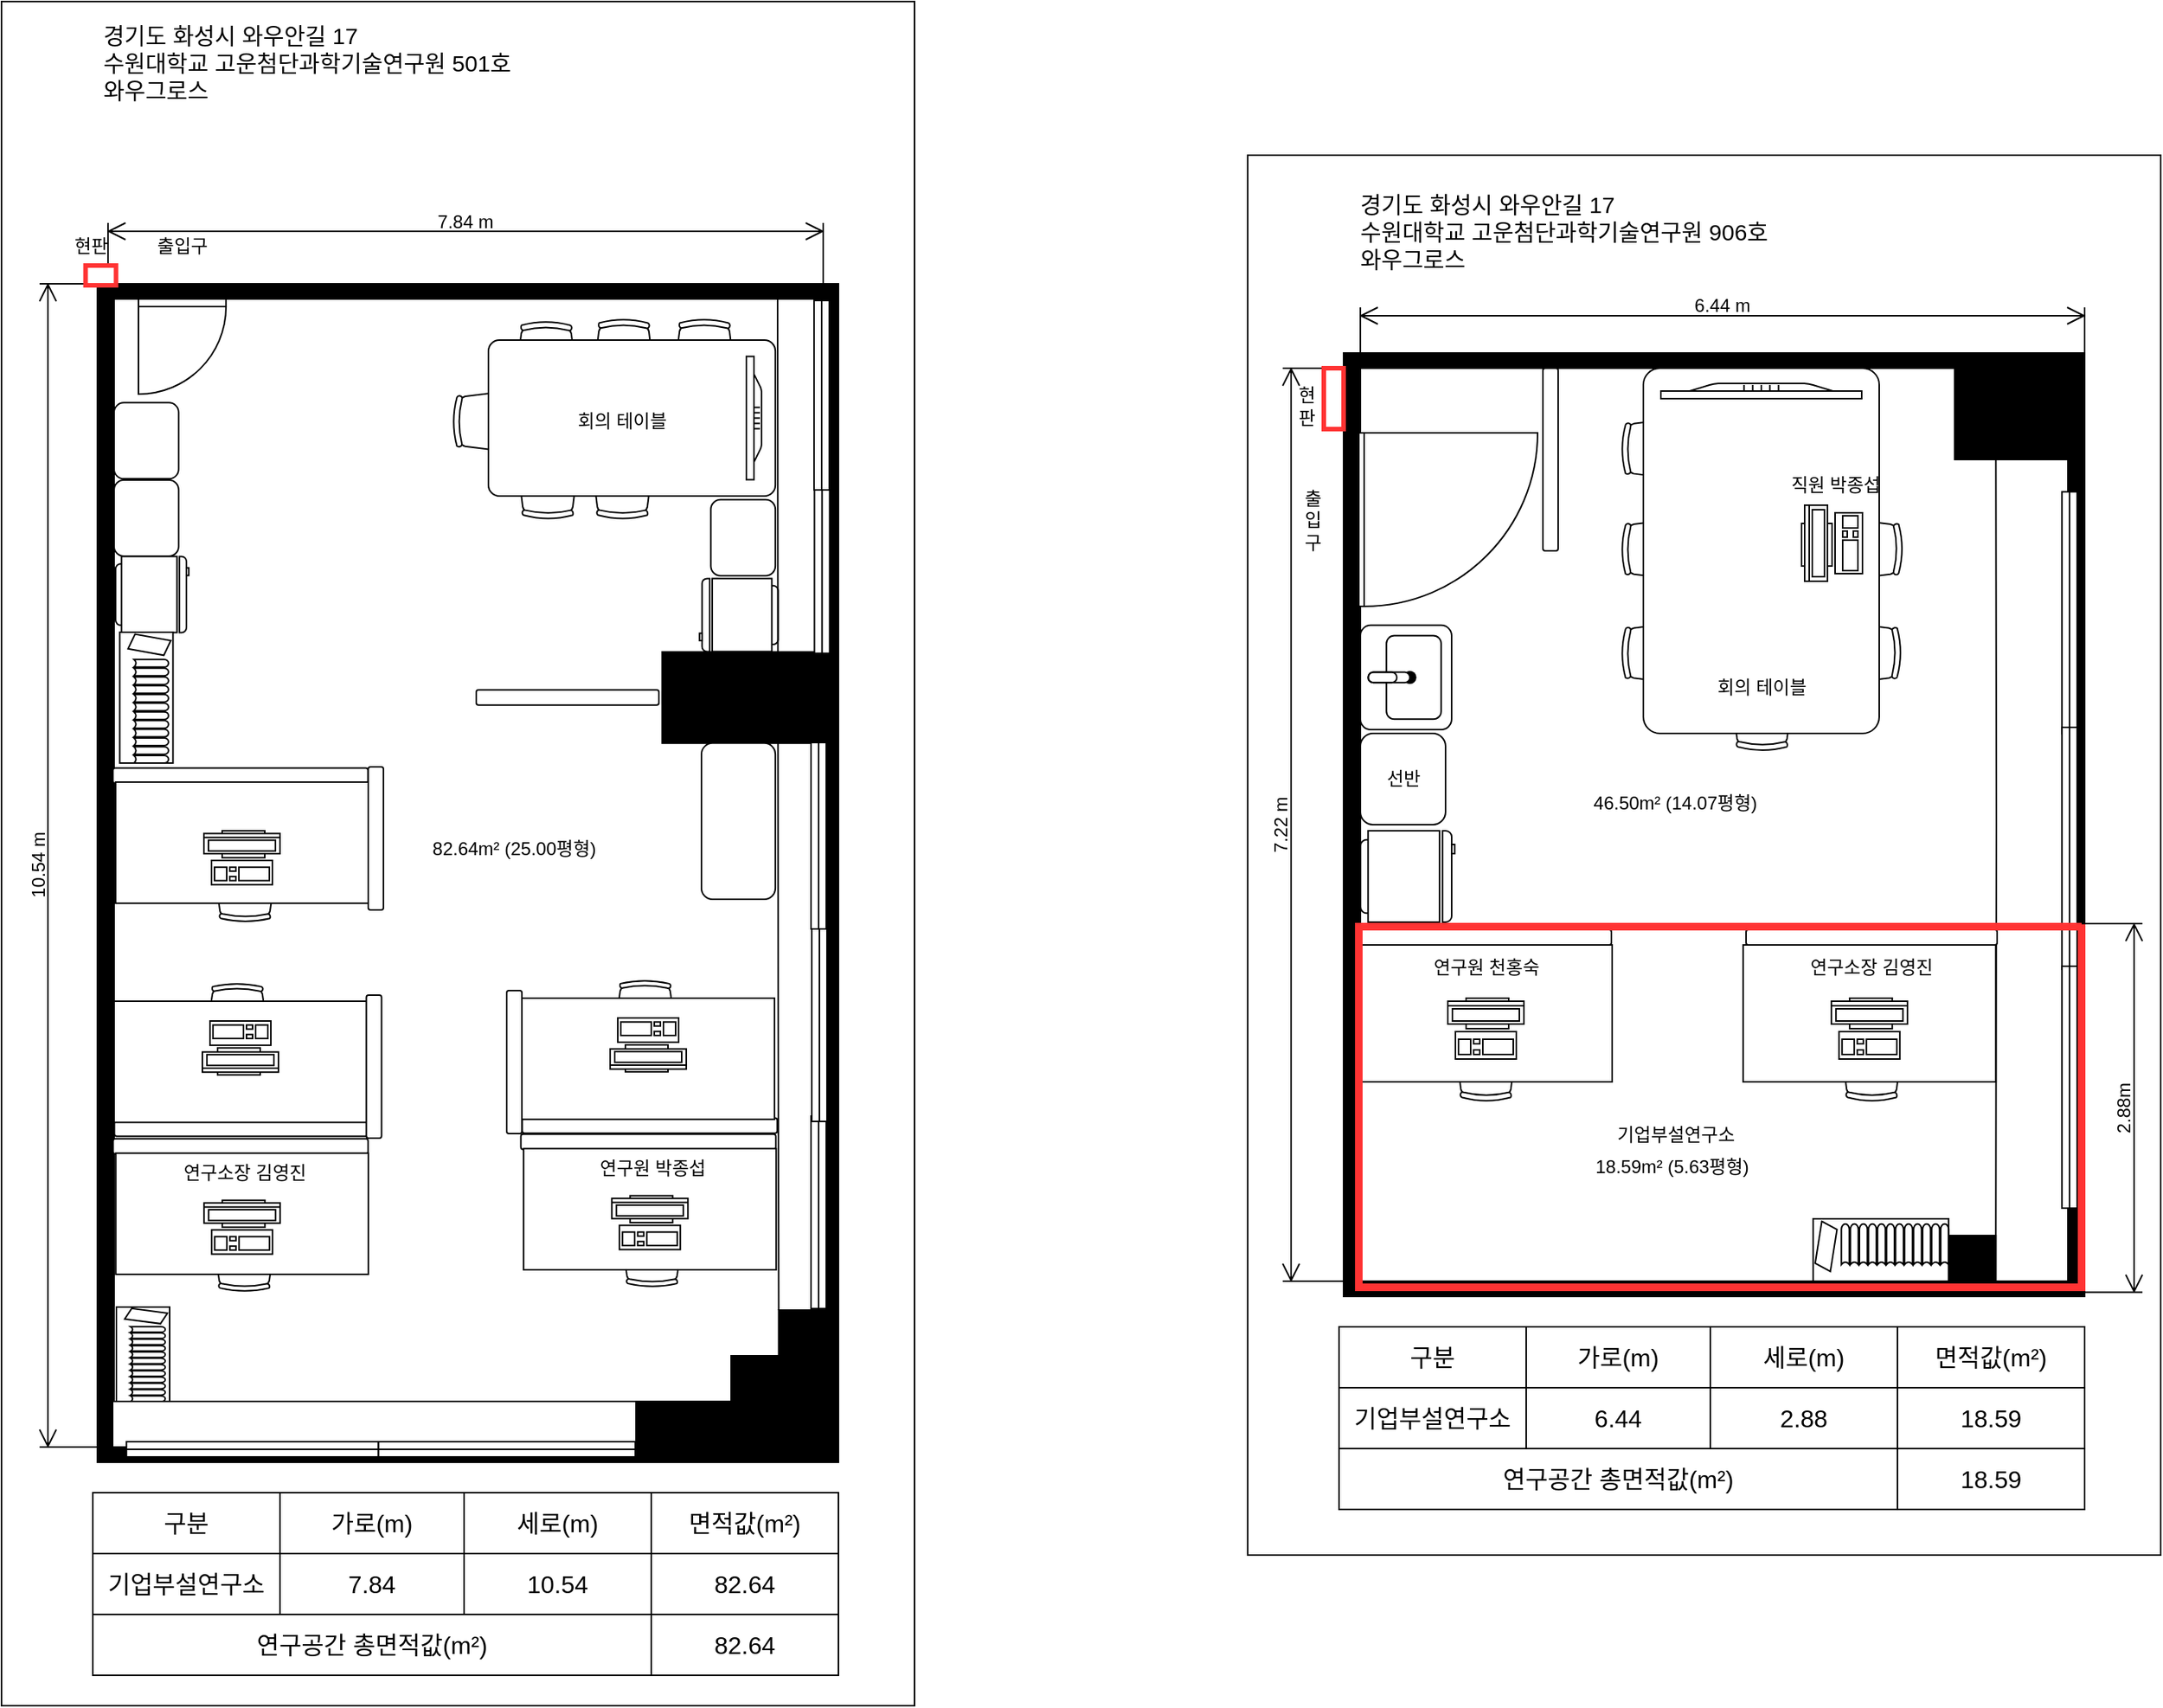 <mxfile version="27.0.6">
  <diagram name="페이지-1" id="4BUIDIx8d9sEfzmnJ7_j">
    <mxGraphModel dx="3756" dy="2005" grid="1" gridSize="10" guides="1" tooltips="1" connect="1" arrows="1" fold="1" page="1" pageScale="1" pageWidth="827" pageHeight="1169" math="0" shadow="0">
      <root>
        <mxCell id="0" />
        <mxCell id="1" parent="0" />
        <mxCell id="GokVtEVXc2Kow6-o6ZsD-1" value="" style="rounded=0;whiteSpace=wrap;html=1;" parent="1" vertex="1">
          <mxGeometry x="112" y="24" width="600" height="1120" as="geometry" />
        </mxCell>
        <mxCell id="GokVtEVXc2Kow6-o6ZsD-2" value="" style="rounded=0;whiteSpace=wrap;html=1;imageWidth=24;imageHeight=465;" parent="1" vertex="1">
          <mxGeometry x="186" y="219.5" width="465" height="724.5" as="geometry" />
        </mxCell>
        <mxCell id="GokVtEVXc2Kow6-o6ZsD-3" value="" style="rounded=0;whiteSpace=wrap;html=1;labelBackgroundColor=#000000;fillColor=#000000;" parent="1" vertex="1">
          <mxGeometry x="546.17" y="451.43" width="105.83" height="60" as="geometry" />
        </mxCell>
        <mxCell id="GokVtEVXc2Kow6-o6ZsD-4" value="" style="rounded=0;whiteSpace=wrap;html=1;labelBackgroundColor=#000000;fillColor=#000000;" parent="1" vertex="1">
          <mxGeometry x="621" y="944" width="31" height="30" as="geometry" />
        </mxCell>
        <mxCell id="GokVtEVXc2Kow6-o6ZsD-5" value="" style="endArrow=none;html=1;rounded=0;entryX=0.918;entryY=0.006;entryDx=0;entryDy=0;exitX=0;exitY=0;exitDx=0;exitDy=0;entryPerimeter=0;" parent="1" source="GokVtEVXc2Kow6-o6ZsD-79" target="GokVtEVXc2Kow6-o6ZsD-11" edge="1">
          <mxGeometry width="50" height="50" relative="1" as="geometry">
            <mxPoint x="622" y="972.21" as="sourcePoint" />
            <mxPoint x="622" y="372.21" as="targetPoint" />
            <Array as="points">
              <mxPoint x="622.4" y="672.21" />
            </Array>
          </mxGeometry>
        </mxCell>
        <mxCell id="GokVtEVXc2Kow6-o6ZsD-6" value="" style="rounded=1;whiteSpace=wrap;html=1;" parent="1" vertex="1">
          <mxGeometry x="578.17" y="351.35" width="42.4" height="50" as="geometry" />
        </mxCell>
        <mxCell id="GokVtEVXc2Kow6-o6ZsD-7" value="" style="rounded=1;whiteSpace=wrap;html=1;rotation=90;" parent="1" vertex="1">
          <mxGeometry x="479" y="421.43" width="10" height="120" as="geometry" />
        </mxCell>
        <mxCell id="GokVtEVXc2Kow6-o6ZsD-8" value="&lt;div style=&quot;text-align: center;&quot;&gt;&lt;span style=&quot;background-color: transparent; color: light-dark(rgb(0, 0, 0), rgb(255, 255, 255)); text-align: start;&quot;&gt;&lt;font style=&quot;color: rgb(0, 0, 0);&quot;&gt;82.64&lt;font face=&quot;Arial, sans-serif&quot;&gt;m²&lt;/font&gt;&lt;/font&gt;&lt;/span&gt;&lt;span style=&quot;background-color: transparent; color: light-dark(rgb(0, 0, 0), rgb(255, 255, 255));&quot;&gt;&amp;nbsp;(25.00평형)&lt;/span&gt;&lt;/div&gt;" style="text;html=1;align=center;verticalAlign=middle;whiteSpace=wrap;rounded=0;" parent="1" vertex="1">
          <mxGeometry x="389" y="563.86" width="120" height="35" as="geometry" />
        </mxCell>
        <mxCell id="GokVtEVXc2Kow6-o6ZsD-9" value="경기도 화성시 와우안길 17&lt;div&gt;수원대학교 고운첨단과학기술연구원 501&lt;span style=&quot;background-color: transparent; color: light-dark(rgb(0, 0, 0), rgb(255, 255, 255));&quot;&gt;호&lt;/span&gt;&lt;/div&gt;&lt;div&gt;와우그로스&lt;/div&gt;" style="text;html=1;align=left;verticalAlign=middle;whiteSpace=wrap;rounded=0;fontSize=15;" parent="1" vertex="1">
          <mxGeometry x="177" y="34" width="470" height="60" as="geometry" />
        </mxCell>
        <mxCell id="GokVtEVXc2Kow6-o6ZsD-10" value="" style="verticalLabelPosition=bottom;html=1;verticalAlign=top;align=center;shape=mxgraph.floorplan.doorRight;aspect=fixed;rotation=0;flipH=1;" parent="1" vertex="1">
          <mxGeometry x="202" y="219.5" width="57.53" height="61.13" as="geometry" />
        </mxCell>
        <mxCell id="GokVtEVXc2Kow6-o6ZsD-11" value="" style="verticalLabelPosition=bottom;html=1;verticalAlign=top;align=center;shape=mxgraph.floorplan.room;fillColor=strokeColor;" parent="1" vertex="1">
          <mxGeometry x="175" y="209.5" width="487" height="774.5" as="geometry" />
        </mxCell>
        <mxCell id="GokVtEVXc2Kow6-o6ZsD-12" value="" style="verticalLabelPosition=bottom;html=1;verticalAlign=top;align=center;shape=mxgraph.floorplan.refrigerator;rotation=-90;" parent="1" vertex="1">
          <mxGeometry x="186" y="389.64" width="50" height="48.13" as="geometry" />
        </mxCell>
        <mxCell id="GokVtEVXc2Kow6-o6ZsD-13" value="10.54 m" style="shape=dimension;direction=south;whiteSpace=wrap;html=1;align=center;points=[];verticalAlign=top;labelBackgroundColor=none;horizontal=0;spacingTop=-15;" parent="1" vertex="1">
          <mxGeometry x="137" y="209.5" width="40" height="764.5" as="geometry" />
        </mxCell>
        <mxCell id="GokVtEVXc2Kow6-o6ZsD-14" value="7.84 m" style="shape=dimension;direction=west;whiteSpace=wrap;html=1;align=center;points=[];verticalAlign=top;spacingTop=-15;labelBackgroundColor=none;" parent="1" vertex="1">
          <mxGeometry x="182" y="169.5" width="470" height="40" as="geometry" />
        </mxCell>
        <mxCell id="GokVtEVXc2Kow6-o6ZsD-15" value="" style="verticalLabelPosition=bottom;html=1;verticalAlign=top;align=center;shape=mxgraph.floorplan.window;rotation=-180;" parent="1" vertex="1">
          <mxGeometry x="194.11" y="963" width="165.63" height="25" as="geometry" />
        </mxCell>
        <mxCell id="GokVtEVXc2Kow6-o6ZsD-16" value="" style="rounded=0;whiteSpace=wrap;html=1;strokeColor=#FF3333;strokeWidth=3;rotation=90;" parent="1" vertex="1">
          <mxGeometry x="170.75" y="194" width="13" height="20" as="geometry" />
        </mxCell>
        <mxCell id="GokVtEVXc2Kow6-o6ZsD-17" value="현&lt;span style=&quot;background-color: transparent; color: light-dark(rgb(0, 0, 0), rgb(255, 255, 255));&quot;&gt;판&lt;/span&gt;" style="text;html=1;align=center;verticalAlign=middle;whiteSpace=wrap;rounded=0;" parent="1" vertex="1">
          <mxGeometry x="148.5" y="169.5" width="43.5" height="30" as="geometry" />
        </mxCell>
        <mxCell id="GokVtEVXc2Kow6-o6ZsD-18" value="출&lt;span style=&quot;background-color: transparent; color: light-dark(rgb(0, 0, 0), rgb(255, 255, 255));&quot;&gt;입&lt;/span&gt;&lt;span style=&quot;background-color: transparent; color: light-dark(rgb(0, 0, 0), rgb(255, 255, 255));&quot;&gt;구&lt;/span&gt;" style="text;html=1;align=center;verticalAlign=middle;whiteSpace=wrap;rounded=0;" parent="1" vertex="1">
          <mxGeometry x="205.76" y="169.5" width="50" height="30" as="geometry" />
        </mxCell>
        <mxCell id="GokVtEVXc2Kow6-o6ZsD-19" value="" style="shape=table;startSize=0;container=1;collapsible=0;childLayout=tableLayout;fontSize=16;" parent="1" vertex="1">
          <mxGeometry x="172" y="1004" width="490" height="120" as="geometry" />
        </mxCell>
        <mxCell id="GokVtEVXc2Kow6-o6ZsD-20" value="" style="shape=tableRow;horizontal=0;startSize=0;swimlaneHead=0;swimlaneBody=0;strokeColor=inherit;top=0;left=0;bottom=0;right=0;collapsible=0;dropTarget=0;fillColor=none;points=[[0,0.5],[1,0.5]];portConstraint=eastwest;fontSize=16;" parent="GokVtEVXc2Kow6-o6ZsD-19" vertex="1">
          <mxGeometry width="490" height="40" as="geometry" />
        </mxCell>
        <mxCell id="GokVtEVXc2Kow6-o6ZsD-21" value="구분" style="shape=partialRectangle;html=1;whiteSpace=wrap;connectable=0;strokeColor=inherit;overflow=hidden;fillColor=none;top=0;left=0;bottom=0;right=0;pointerEvents=1;fontSize=16;" parent="GokVtEVXc2Kow6-o6ZsD-20" vertex="1">
          <mxGeometry width="123" height="40" as="geometry">
            <mxRectangle width="123" height="40" as="alternateBounds" />
          </mxGeometry>
        </mxCell>
        <mxCell id="GokVtEVXc2Kow6-o6ZsD-22" value="가로(m)" style="shape=partialRectangle;html=1;whiteSpace=wrap;connectable=0;strokeColor=inherit;overflow=hidden;fillColor=none;top=0;left=0;bottom=0;right=0;pointerEvents=1;fontSize=16;" parent="GokVtEVXc2Kow6-o6ZsD-20" vertex="1">
          <mxGeometry x="123" width="121" height="40" as="geometry">
            <mxRectangle width="121" height="40" as="alternateBounds" />
          </mxGeometry>
        </mxCell>
        <mxCell id="GokVtEVXc2Kow6-o6ZsD-23" value="세로(m)" style="shape=partialRectangle;html=1;whiteSpace=wrap;connectable=0;strokeColor=inherit;overflow=hidden;fillColor=none;top=0;left=0;bottom=0;right=0;pointerEvents=1;fontSize=16;" parent="GokVtEVXc2Kow6-o6ZsD-20" vertex="1">
          <mxGeometry x="244" width="123" height="40" as="geometry">
            <mxRectangle width="123" height="40" as="alternateBounds" />
          </mxGeometry>
        </mxCell>
        <mxCell id="GokVtEVXc2Kow6-o6ZsD-24" value="면적값(&lt;span style=&quot;font-family: Arial, sans-serif; text-align: start;&quot;&gt;m²)&lt;/span&gt;" style="shape=partialRectangle;html=1;whiteSpace=wrap;connectable=0;strokeColor=inherit;overflow=hidden;fillColor=none;top=0;left=0;bottom=0;right=0;pointerEvents=1;fontSize=16;" parent="GokVtEVXc2Kow6-o6ZsD-20" vertex="1">
          <mxGeometry x="367" width="123" height="40" as="geometry">
            <mxRectangle width="123" height="40" as="alternateBounds" />
          </mxGeometry>
        </mxCell>
        <mxCell id="GokVtEVXc2Kow6-o6ZsD-25" value="" style="shape=tableRow;horizontal=0;startSize=0;swimlaneHead=0;swimlaneBody=0;strokeColor=inherit;top=0;left=0;bottom=0;right=0;collapsible=0;dropTarget=0;fillColor=none;points=[[0,0.5],[1,0.5]];portConstraint=eastwest;fontSize=16;" parent="GokVtEVXc2Kow6-o6ZsD-19" vertex="1">
          <mxGeometry y="40" width="490" height="40" as="geometry" />
        </mxCell>
        <mxCell id="GokVtEVXc2Kow6-o6ZsD-26" value="기업부설연구소" style="shape=partialRectangle;html=1;whiteSpace=wrap;connectable=0;strokeColor=inherit;overflow=hidden;fillColor=none;top=0;left=0;bottom=0;right=0;pointerEvents=1;fontSize=16;" parent="GokVtEVXc2Kow6-o6ZsD-25" vertex="1">
          <mxGeometry width="123" height="40" as="geometry">
            <mxRectangle width="123" height="40" as="alternateBounds" />
          </mxGeometry>
        </mxCell>
        <mxCell id="GokVtEVXc2Kow6-o6ZsD-27" value="7.84" style="shape=partialRectangle;html=1;whiteSpace=wrap;connectable=0;strokeColor=inherit;overflow=hidden;fillColor=none;top=0;left=0;bottom=0;right=0;pointerEvents=1;fontSize=16;" parent="GokVtEVXc2Kow6-o6ZsD-25" vertex="1">
          <mxGeometry x="123" width="121" height="40" as="geometry">
            <mxRectangle width="121" height="40" as="alternateBounds" />
          </mxGeometry>
        </mxCell>
        <mxCell id="GokVtEVXc2Kow6-o6ZsD-28" value="10.54" style="shape=partialRectangle;html=1;whiteSpace=wrap;connectable=0;strokeColor=inherit;overflow=hidden;fillColor=none;top=0;left=0;bottom=0;right=0;pointerEvents=1;fontSize=16;" parent="GokVtEVXc2Kow6-o6ZsD-25" vertex="1">
          <mxGeometry x="244" width="123" height="40" as="geometry">
            <mxRectangle width="123" height="40" as="alternateBounds" />
          </mxGeometry>
        </mxCell>
        <mxCell id="GokVtEVXc2Kow6-o6ZsD-29" value="82.64" style="shape=partialRectangle;html=1;whiteSpace=wrap;connectable=0;strokeColor=inherit;overflow=hidden;fillColor=none;top=0;left=0;bottom=0;right=0;pointerEvents=1;fontSize=16;" parent="GokVtEVXc2Kow6-o6ZsD-25" vertex="1">
          <mxGeometry x="367" width="123" height="40" as="geometry">
            <mxRectangle width="123" height="40" as="alternateBounds" />
          </mxGeometry>
        </mxCell>
        <mxCell id="GokVtEVXc2Kow6-o6ZsD-30" value="" style="shape=tableRow;horizontal=0;startSize=0;swimlaneHead=0;swimlaneBody=0;strokeColor=inherit;top=0;left=0;bottom=0;right=0;collapsible=0;dropTarget=0;fillColor=none;points=[[0,0.5],[1,0.5]];portConstraint=eastwest;fontSize=16;" parent="GokVtEVXc2Kow6-o6ZsD-19" vertex="1">
          <mxGeometry y="80" width="490" height="40" as="geometry" />
        </mxCell>
        <mxCell id="GokVtEVXc2Kow6-o6ZsD-31" value="&lt;font&gt;연구공간 총면적값(&lt;span style=&quot;font-family: Arial, sans-serif; text-align: start;&quot;&gt;m²)&lt;/span&gt;&lt;/font&gt;" style="shape=partialRectangle;html=1;whiteSpace=wrap;connectable=0;strokeColor=inherit;overflow=hidden;fillColor=none;top=0;left=0;bottom=0;right=0;pointerEvents=1;fontSize=16;rowspan=1;colspan=3;" parent="GokVtEVXc2Kow6-o6ZsD-30" vertex="1">
          <mxGeometry width="367" height="40" as="geometry">
            <mxRectangle width="123" height="40" as="alternateBounds" />
          </mxGeometry>
        </mxCell>
        <mxCell id="GokVtEVXc2Kow6-o6ZsD-32" value="" style="shape=partialRectangle;html=1;whiteSpace=wrap;connectable=0;strokeColor=inherit;overflow=hidden;fillColor=none;top=0;left=0;bottom=0;right=0;pointerEvents=1;fontSize=16;" parent="GokVtEVXc2Kow6-o6ZsD-30" vertex="1" visible="0">
          <mxGeometry x="123" width="121" height="40" as="geometry">
            <mxRectangle width="121" height="40" as="alternateBounds" />
          </mxGeometry>
        </mxCell>
        <mxCell id="GokVtEVXc2Kow6-o6ZsD-33" value="" style="shape=partialRectangle;html=1;whiteSpace=wrap;connectable=0;strokeColor=inherit;overflow=hidden;fillColor=none;top=0;left=0;bottom=0;right=0;pointerEvents=1;fontSize=16;" parent="GokVtEVXc2Kow6-o6ZsD-30" vertex="1" visible="0">
          <mxGeometry x="244" width="123" height="40" as="geometry">
            <mxRectangle width="123" height="40" as="alternateBounds" />
          </mxGeometry>
        </mxCell>
        <mxCell id="GokVtEVXc2Kow6-o6ZsD-34" value="82.64" style="shape=partialRectangle;html=1;whiteSpace=wrap;connectable=0;strokeColor=inherit;overflow=hidden;fillColor=none;top=0;left=0;bottom=0;right=0;pointerEvents=1;fontSize=16;" parent="GokVtEVXc2Kow6-o6ZsD-30" vertex="1">
          <mxGeometry x="367" width="123" height="40" as="geometry">
            <mxRectangle width="123" height="40" as="alternateBounds" />
          </mxGeometry>
        </mxCell>
        <mxCell id="GokVtEVXc2Kow6-o6ZsD-35" value="" style="group" parent="1" vertex="1" connectable="0">
          <mxGeometry x="187.01" y="772" width="167.75" height="100" as="geometry" />
        </mxCell>
        <mxCell id="GokVtEVXc2Kow6-o6ZsD-36" value="" style="rounded=1;whiteSpace=wrap;html=1;rotation=90;" parent="GokVtEVXc2Kow6-o6ZsD-35" vertex="1">
          <mxGeometry x="77.09" y="-79.37" width="10" height="167.58" as="geometry" />
        </mxCell>
        <mxCell id="GokVtEVXc2Kow6-o6ZsD-37" value="" style="verticalLabelPosition=bottom;html=1;verticalAlign=top;align=center;shape=mxgraph.floorplan.office_chair;shadow=0;rotation=-180;" parent="GokVtEVXc2Kow6-o6ZsD-35" vertex="1">
          <mxGeometry x="64.505" y="61.945" width="40" height="38.055" as="geometry" />
        </mxCell>
        <mxCell id="GokVtEVXc2Kow6-o6ZsD-38" value="" style="shape=rect;shadow=0;html=1;" parent="GokVtEVXc2Kow6-o6ZsD-35" vertex="1">
          <mxGeometry x="0.105" y="8.846" width="166" height="79.65" as="geometry" />
        </mxCell>
        <mxCell id="GokVtEVXc2Kow6-o6ZsD-39" value="" style="verticalLabelPosition=bottom;html=1;verticalAlign=top;align=center;shape=mxgraph.floorplan.workstation;shadow=0;flipV=1;rotation=-180;" parent="GokVtEVXc2Kow6-o6ZsD-35" vertex="1">
          <mxGeometry x="58.105" y="39.82" width="50" height="35.4" as="geometry" />
        </mxCell>
        <mxCell id="GokVtEVXc2Kow6-o6ZsD-40" value="연구소장 김영진" style="text;html=1;align=center;verticalAlign=middle;whiteSpace=wrap;rounded=0;" parent="GokVtEVXc2Kow6-o6ZsD-35" vertex="1">
          <mxGeometry x="39.505" y="8.846" width="90" height="26.55" as="geometry" />
        </mxCell>
        <mxCell id="GokVtEVXc2Kow6-o6ZsD-41" value="" style="verticalLabelPosition=bottom;html=1;verticalAlign=top;align=center;shape=mxgraph.floorplan.office_chair;rotation=0;" parent="1" vertex="1">
          <mxGeometry x="554" y="232.5" width="40" height="43" as="geometry" />
        </mxCell>
        <mxCell id="GokVtEVXc2Kow6-o6ZsD-42" value="" style="verticalLabelPosition=bottom;html=1;verticalAlign=top;align=center;shape=mxgraph.floorplan.office_chair;rotation=0;" parent="1" vertex="1">
          <mxGeometry x="501" y="232.5" width="40" height="43" as="geometry" />
        </mxCell>
        <mxCell id="GokVtEVXc2Kow6-o6ZsD-43" value="" style="verticalLabelPosition=bottom;html=1;verticalAlign=top;align=center;shape=mxgraph.floorplan.office_chair;rotation=0;" parent="1" vertex="1">
          <mxGeometry x="450" y="234" width="40" height="43" as="geometry" />
        </mxCell>
        <mxCell id="GokVtEVXc2Kow6-o6ZsD-44" value="" style="verticalLabelPosition=bottom;html=1;verticalAlign=top;align=center;shape=mxgraph.floorplan.office_chair;rotation=-90;" parent="1" vertex="1">
          <mxGeometry x="410" y="278.43" width="40" height="43" as="geometry" />
        </mxCell>
        <mxCell id="GokVtEVXc2Kow6-o6ZsD-45" value="" style="verticalLabelPosition=bottom;html=1;verticalAlign=top;align=center;shape=mxgraph.floorplan.office_chair;rotation=-180;" parent="1" vertex="1">
          <mxGeometry x="451" y="321.43" width="40" height="43" as="geometry" />
        </mxCell>
        <mxCell id="GokVtEVXc2Kow6-o6ZsD-46" value="" style="verticalLabelPosition=bottom;html=1;verticalAlign=top;align=center;shape=mxgraph.floorplan.office_chair;rotation=-180;" parent="1" vertex="1">
          <mxGeometry x="500" y="321.43" width="40" height="43" as="geometry" />
        </mxCell>
        <mxCell id="GokVtEVXc2Kow6-o6ZsD-47" value="" style="rounded=1;whiteSpace=wrap;html=1;arcSize=7;direction=south;" parent="1" vertex="1">
          <mxGeometry x="432" y="246.5" width="188.57" height="102.5" as="geometry" />
        </mxCell>
        <mxCell id="GokVtEVXc2Kow6-o6ZsD-48" value="" style="verticalLabelPosition=bottom;html=1;verticalAlign=top;align=center;shape=mxgraph.floorplan.flat_tv;rotation=90;" parent="1" vertex="1">
          <mxGeometry x="566" y="292.75" width="81" height="10" as="geometry" />
        </mxCell>
        <mxCell id="GokVtEVXc2Kow6-o6ZsD-49" value="회의 테이블" style="text;html=1;align=center;verticalAlign=middle;whiteSpace=wrap;rounded=0;" parent="1" vertex="1">
          <mxGeometry x="480.02" y="285.68" width="79.97" height="28.5" as="geometry" />
        </mxCell>
        <mxCell id="GokVtEVXc2Kow6-o6ZsD-50" value="" style="verticalLabelPosition=bottom;html=1;verticalAlign=top;align=center;shape=mxgraph.floorplan.refrigerator;rotation=-90;flipH=1;flipV=1;" parent="1" vertex="1">
          <mxGeometry x="572.58" y="401.35" width="47.99" height="51.71" as="geometry" />
        </mxCell>
        <mxCell id="GokVtEVXc2Kow6-o6ZsD-51" value="" style="rounded=1;whiteSpace=wrap;html=1;" parent="1" vertex="1">
          <mxGeometry x="186.0" y="287.68" width="42.4" height="50" as="geometry" />
        </mxCell>
        <mxCell id="GokVtEVXc2Kow6-o6ZsD-52" value="" style="rounded=1;whiteSpace=wrap;html=1;" parent="1" vertex="1">
          <mxGeometry x="186.0" y="338.5" width="42.4" height="50" as="geometry" />
        </mxCell>
        <mxCell id="GokVtEVXc2Kow6-o6ZsD-53" value="" style="group" parent="1" vertex="1" connectable="0">
          <mxGeometry x="455" y="769" width="167.75" height="100" as="geometry" />
        </mxCell>
        <mxCell id="GokVtEVXc2Kow6-o6ZsD-54" value="" style="rounded=1;whiteSpace=wrap;html=1;rotation=90;" parent="GokVtEVXc2Kow6-o6ZsD-53" vertex="1">
          <mxGeometry x="77.09" y="-79.37" width="10" height="167.58" as="geometry" />
        </mxCell>
        <mxCell id="GokVtEVXc2Kow6-o6ZsD-55" value="" style="verticalLabelPosition=bottom;html=1;verticalAlign=top;align=center;shape=mxgraph.floorplan.office_chair;shadow=0;rotation=-180;" parent="GokVtEVXc2Kow6-o6ZsD-53" vertex="1">
          <mxGeometry x="64.505" y="61.945" width="40" height="38.055" as="geometry" />
        </mxCell>
        <mxCell id="GokVtEVXc2Kow6-o6ZsD-56" value="" style="shape=rect;shadow=0;html=1;" parent="GokVtEVXc2Kow6-o6ZsD-53" vertex="1">
          <mxGeometry x="0.105" y="8.846" width="166" height="79.65" as="geometry" />
        </mxCell>
        <mxCell id="GokVtEVXc2Kow6-o6ZsD-57" value="" style="verticalLabelPosition=bottom;html=1;verticalAlign=top;align=center;shape=mxgraph.floorplan.workstation;shadow=0;flipV=1;rotation=-180;" parent="GokVtEVXc2Kow6-o6ZsD-53" vertex="1">
          <mxGeometry x="58.105" y="39.82" width="50" height="35.4" as="geometry" />
        </mxCell>
        <mxCell id="GokVtEVXc2Kow6-o6ZsD-58" value="연구원 박종섭" style="text;html=1;align=center;verticalAlign=middle;whiteSpace=wrap;rounded=0;" parent="GokVtEVXc2Kow6-o6ZsD-53" vertex="1">
          <mxGeometry x="39.505" y="8.846" width="90" height="26.55" as="geometry" />
        </mxCell>
        <mxCell id="GokVtEVXc2Kow6-o6ZsD-59" value="" style="group;rotation=-180;" parent="1" vertex="1" connectable="0">
          <mxGeometry x="184" y="669" width="167.75" height="100" as="geometry" />
        </mxCell>
        <mxCell id="GokVtEVXc2Kow6-o6ZsD-60" value="&lt;span style=&quot;color: rgba(0, 0, 0, 0); font-family: monospace; font-size: 0px; text-align: start; text-wrap-mode: nowrap;&quot;&gt;%3CmxGraphModel%3E%3Croot%3E%3CmxCell%20id%3D%220%22%2F%3E%3CmxCell%20id%3D%221%22%20parent%3D%220%22%2F%3E%3CmxCell%20id%3D%222%22%20value%3D%22%22%20style%3D%22verticalLabelPosition%3Dbottom%3Bhtml%3D1%3BverticalAlign%3Dtop%3Balign%3Dcenter%3Bshape%3Dmxgraph.floorplan.window%3Brotation%3D90%3B%22%20vertex%3D%221%22%20parent%3D%221%22%3E%3CmxGeometry%20x%3D%221493%22%20y%3D%22680%22%20width%3D%22127%22%20height%3D%2225%22%20as%3D%22geometry%22%2F%3E%3C%2FmxCell%3E%3C%2Froot%3E%3C%2FmxGraphModel%3E&lt;/span&gt;&lt;span style=&quot;color: rgba(0, 0, 0, 0); font-family: monospace; font-size: 0px; text-align: start; text-wrap-mode: nowrap;&quot;&gt;%3CmxGraphModel%3E%3Croot%3E%3CmxCell%20id%3D%220%22%2F%3E%3CmxCell%20id%3D%221%22%20parent%3D%220%22%2F%3E%3CmxCell%20id%3D%222%22%20value%3D%22%22%20style%3D%22verticalLabelPosition%3Dbottom%3Bhtml%3D1%3BverticalAlign%3Dtop%3Balign%3Dcenter%3Bshape%3Dmxgraph.floorplan.window%3Brotation%3D90%3B%22%20vertex%3D%221%22%20parent%3D%221%22%3E%3CmxGeometry%20x%3D%221493%22%20y%3D%22680%22%20width%3D%22127%22%20height%3D%2225%22%20as%3D%22geometry%22%2F%3E%3C%2FmxCell%3E%3C%2Froot%3E%3C%2FmxGraphModel%3E&lt;/span&gt;" style="rounded=1;whiteSpace=wrap;html=1;rotation=-90;" parent="GokVtEVXc2Kow6-o6ZsD-59" vertex="1">
          <mxGeometry x="81" y="12" width="10" height="167.58" as="geometry" />
        </mxCell>
        <mxCell id="GokVtEVXc2Kow6-o6ZsD-61" value="" style="verticalLabelPosition=bottom;html=1;verticalAlign=top;align=center;shape=mxgraph.floorplan.office_chair;shadow=0;rotation=-360;" parent="GokVtEVXc2Kow6-o6ZsD-59" vertex="1">
          <mxGeometry x="63" width="40" height="38.055" as="geometry" />
        </mxCell>
        <mxCell id="GokVtEVXc2Kow6-o6ZsD-62" value="" style="shape=rect;shadow=0;html=1;rotation=-180;" parent="GokVtEVXc2Kow6-o6ZsD-59" vertex="1">
          <mxGeometry x="2" y="12" width="166" height="79.65" as="geometry" />
        </mxCell>
        <mxCell id="GokVtEVXc2Kow6-o6ZsD-63" value="" style="verticalLabelPosition=bottom;html=1;verticalAlign=top;align=center;shape=mxgraph.floorplan.workstation;shadow=0;flipV=1;rotation=-360;" parent="GokVtEVXc2Kow6-o6ZsD-59" vertex="1">
          <mxGeometry x="60" y="25" width="50" height="35.4" as="geometry" />
        </mxCell>
        <mxCell id="GokVtEVXc2Kow6-o6ZsD-64" value="" style="group;rotation=-180;" parent="1" vertex="1" connectable="0">
          <mxGeometry x="452" y="667" width="167.75" height="100" as="geometry" />
        </mxCell>
        <mxCell id="GokVtEVXc2Kow6-o6ZsD-65" value="" style="rounded=1;whiteSpace=wrap;html=1;rotation=-90;" parent="GokVtEVXc2Kow6-o6ZsD-64" vertex="1">
          <mxGeometry x="81" y="12" width="10" height="167.58" as="geometry" />
        </mxCell>
        <mxCell id="GokVtEVXc2Kow6-o6ZsD-66" value="" style="verticalLabelPosition=bottom;html=1;verticalAlign=top;align=center;shape=mxgraph.floorplan.office_chair;shadow=0;rotation=-360;" parent="GokVtEVXc2Kow6-o6ZsD-64" vertex="1">
          <mxGeometry x="63" width="40" height="38.055" as="geometry" />
        </mxCell>
        <mxCell id="GokVtEVXc2Kow6-o6ZsD-67" value="" style="shape=rect;shadow=0;html=1;rotation=-180;" parent="GokVtEVXc2Kow6-o6ZsD-64" vertex="1">
          <mxGeometry x="2" y="12" width="166" height="79.65" as="geometry" />
        </mxCell>
        <mxCell id="GokVtEVXc2Kow6-o6ZsD-68" value="" style="verticalLabelPosition=bottom;html=1;verticalAlign=top;align=center;shape=mxgraph.floorplan.workstation;shadow=0;flipV=1;rotation=-360;" parent="GokVtEVXc2Kow6-o6ZsD-64" vertex="1">
          <mxGeometry x="60" y="25" width="50" height="35.4" as="geometry" />
        </mxCell>
        <mxCell id="GokVtEVXc2Kow6-o6ZsD-69" value="" style="group;rotation=0;" parent="1" vertex="1" connectable="0">
          <mxGeometry x="187" y="529" width="176" height="100" as="geometry" />
        </mxCell>
        <mxCell id="GokVtEVXc2Kow6-o6ZsD-70" value="" style="rounded=1;whiteSpace=wrap;html=1;rotation=90;" parent="GokVtEVXc2Kow6-o6ZsD-69" vertex="1">
          <mxGeometry x="77" y="-80" width="10" height="167.58" as="geometry" />
        </mxCell>
        <mxCell id="GokVtEVXc2Kow6-o6ZsD-71" value="" style="verticalLabelPosition=bottom;html=1;verticalAlign=top;align=center;shape=mxgraph.floorplan.office_chair;shadow=0;rotation=-180;" parent="GokVtEVXc2Kow6-o6ZsD-69" vertex="1">
          <mxGeometry x="65" y="62" width="40" height="38.055" as="geometry" />
        </mxCell>
        <mxCell id="GokVtEVXc2Kow6-o6ZsD-72" value="" style="shape=rect;shadow=0;html=1;rotation=0;" parent="GokVtEVXc2Kow6-o6ZsD-69" vertex="1">
          <mxGeometry y="8" width="166" height="79.65" as="geometry" />
        </mxCell>
        <mxCell id="GokVtEVXc2Kow6-o6ZsD-73" value="" style="verticalLabelPosition=bottom;html=1;verticalAlign=top;align=center;shape=mxgraph.floorplan.workstation;shadow=0;flipV=1;rotation=-180;" parent="GokVtEVXc2Kow6-o6ZsD-69" vertex="1">
          <mxGeometry x="58" y="40" width="50" height="35.4" as="geometry" />
        </mxCell>
        <mxCell id="GokVtEVXc2Kow6-o6ZsD-74" value="&lt;span style=&quot;color: rgba(0, 0, 0, 0); font-family: monospace; font-size: 0px; text-align: start; text-wrap-mode: nowrap;&quot;&gt;%3CmxGraphModel%3E%3Croot%3E%3CmxCell%20id%3D%220%22%2F%3E%3CmxCell%20id%3D%221%22%20parent%3D%220%22%2F%3E%3CmxCell%20id%3D%222%22%20value%3D%22%22%20style%3D%22verticalLabelPosition%3Dbottom%3Bhtml%3D1%3BverticalAlign%3Dtop%3Balign%3Dcenter%3Bshape%3Dmxgraph.floorplan.window%3Brotation%3D90%3B%22%20vertex%3D%221%22%20parent%3D%221%22%3E%3CmxGeometry%20x%3D%221493%22%20y%3D%22680%22%20width%3D%22127%22%20height%3D%2225%22%20as%3D%22geometry%22%2F%3E%3C%2FmxCell%3E%3C%2Froot%3E%3C%2FmxGraphModel%3E&lt;/span&gt;&lt;span style=&quot;color: rgba(0, 0, 0, 0); font-family: monospace; font-size: 0px; text-align: start; text-wrap-mode: nowrap;&quot;&gt;%3CmxGraphModel%3E%3Croot%3E%3CmxCell%20id%3D%220%22%2F%3E%3CmxCell%20id%3D%221%22%20parent%3D%220%22%2F%3E%3CmxCell%20id%3D%222%22%20value%3D%22%22%20style%3D%22verticalLabelPosition%3Dbottom%3Bhtml%3D1%3BverticalAlign%3Dtop%3Balign%3Dcenter%3Bshape%3Dmxgraph.floorplan.window%3Brotation%3D90%3B%22%20vertex%3D%221%22%20parent%3D%221%22%3E%3CmxGeometry%20x%3D%221493%22%20y%3D%22680%22%20width%3D%22127%22%20height%3D%2225%22%20as%3D%22geometry%22%2F%3E%3C%2FmxCell%3E%3C%2Froot%3E%3C%2FmxGraphModel%3E&lt;/span&gt;" style="rounded=1;whiteSpace=wrap;html=1;rotation=0;" parent="GokVtEVXc2Kow6-o6ZsD-69" vertex="1">
          <mxGeometry x="166" y="-2" width="10" height="94" as="geometry" />
        </mxCell>
        <mxCell id="GokVtEVXc2Kow6-o6ZsD-75" value="" style="rounded=0;whiteSpace=wrap;html=1;labelBackgroundColor=#000000;fillColor=#000000;" parent="1" vertex="1">
          <mxGeometry x="590" y="944" width="31" height="30" as="geometry" />
        </mxCell>
        <mxCell id="GokVtEVXc2Kow6-o6ZsD-76" value="" style="rounded=0;whiteSpace=wrap;html=1;labelBackgroundColor=#000000;fillColor=#000000;" parent="1" vertex="1">
          <mxGeometry x="558.5" y="944" width="31" height="30" as="geometry" />
        </mxCell>
        <mxCell id="GokVtEVXc2Kow6-o6ZsD-77" value="" style="rounded=0;whiteSpace=wrap;html=1;labelBackgroundColor=#000000;fillColor=#000000;" parent="1" vertex="1">
          <mxGeometry x="622.75" y="914" width="31" height="30" as="geometry" />
        </mxCell>
        <mxCell id="GokVtEVXc2Kow6-o6ZsD-78" value="" style="rounded=0;whiteSpace=wrap;html=1;labelBackgroundColor=#000000;fillColor=#000000;" parent="1" vertex="1">
          <mxGeometry x="591.5" y="914" width="31" height="30" as="geometry" />
        </mxCell>
        <mxCell id="GokVtEVXc2Kow6-o6ZsD-79" value="" style="rounded=0;whiteSpace=wrap;html=1;labelBackgroundColor=#000000;fillColor=#000000;" parent="1" vertex="1">
          <mxGeometry x="622.75" y="884" width="31" height="30" as="geometry" />
        </mxCell>
        <mxCell id="GokVtEVXc2Kow6-o6ZsD-80" value="" style="rounded=0;whiteSpace=wrap;html=1;labelBackgroundColor=#000000;fillColor=#000000;" parent="1" vertex="1">
          <mxGeometry x="528.99" y="944" width="31" height="30" as="geometry" />
        </mxCell>
        <mxCell id="GokVtEVXc2Kow6-o6ZsD-81" value="" style="rounded=1;whiteSpace=wrap;html=1;direction=south;" parent="1" vertex="1">
          <mxGeometry x="572" y="511.43" width="48.57" height="102.57" as="geometry" />
        </mxCell>
        <mxCell id="GokVtEVXc2Kow6-o6ZsD-82" value="" style="verticalLabelPosition=bottom;html=1;verticalAlign=top;align=center;shape=mxgraph.floorplan.bookcase;rotation=-90;" parent="1" vertex="1">
          <mxGeometry x="164.2" y="464" width="86" height="35" as="geometry" />
        </mxCell>
        <mxCell id="GokVtEVXc2Kow6-o6ZsD-83" value="" style="verticalLabelPosition=bottom;html=1;verticalAlign=top;align=center;shape=mxgraph.floorplan.bookcase;rotation=-90;" parent="1" vertex="1">
          <mxGeometry x="174" y="895.5" width="62" height="35" as="geometry" />
        </mxCell>
        <mxCell id="GokVtEVXc2Kow6-o6ZsD-84" value="" style="verticalLabelPosition=bottom;html=1;verticalAlign=top;align=center;shape=mxgraph.floorplan.window;rotation=-180;" parent="1" vertex="1">
          <mxGeometry x="359.75" y="963" width="168.75" height="25" as="geometry" />
        </mxCell>
        <mxCell id="GokVtEVXc2Kow6-o6ZsD-85" value="" style="verticalLabelPosition=bottom;html=1;verticalAlign=top;align=center;shape=mxgraph.floorplan.window;rotation=90;" parent="1" vertex="1">
          <mxGeometry x="585.75" y="807.25" width="126.5" height="25" as="geometry" />
        </mxCell>
        <mxCell id="GokVtEVXc2Kow6-o6ZsD-86" value="" style="verticalLabelPosition=bottom;html=1;verticalAlign=top;align=center;shape=mxgraph.floorplan.window;rotation=90;" parent="1" vertex="1">
          <mxGeometry x="586" y="684" width="127" height="25" as="geometry" />
        </mxCell>
        <mxCell id="GokVtEVXc2Kow6-o6ZsD-87" value="" style="verticalLabelPosition=bottom;html=1;verticalAlign=top;align=center;shape=mxgraph.floorplan.window;rotation=90;" parent="1" vertex="1">
          <mxGeometry x="587.75" y="559.75" width="122.5" height="25" as="geometry" />
        </mxCell>
        <mxCell id="GokVtEVXc2Kow6-o6ZsD-88" value="" style="verticalLabelPosition=bottom;html=1;verticalAlign=top;align=center;shape=mxgraph.floorplan.window;rotation=90;" parent="1" vertex="1">
          <mxGeometry x="587.75" y="376.35" width="127" height="25" as="geometry" />
        </mxCell>
        <mxCell id="GokVtEVXc2Kow6-o6ZsD-89" value="" style="verticalLabelPosition=bottom;html=1;verticalAlign=top;align=center;shape=mxgraph.floorplan.window;rotation=90;" parent="1" vertex="1">
          <mxGeometry x="588.75" y="270.25" width="124.5" height="25" as="geometry" />
        </mxCell>
        <mxCell id="GokVtEVXc2Kow6-o6ZsD-90" value="&lt;span style=&quot;color: rgba(0, 0, 0, 0); font-family: monospace; font-size: 0px; text-align: start; text-wrap-mode: nowrap;&quot;&gt;%3CmxGraphModel%3E%3Croot%3E%3CmxCell%20id%3D%220%22%2F%3E%3CmxCell%20id%3D%221%22%20parent%3D%220%22%2F%3E%3CmxCell%20id%3D%222%22%20value%3D%22%22%20style%3D%22verticalLabelPosition%3Dbottom%3Bhtml%3D1%3BverticalAlign%3Dtop%3Balign%3Dcenter%3Bshape%3Dmxgraph.floorplan.window%3Brotation%3D90%3B%22%20vertex%3D%221%22%20parent%3D%221%22%3E%3CmxGeometry%20x%3D%221493%22%20y%3D%22680%22%20width%3D%22127%22%20height%3D%2225%22%20as%3D%22geometry%22%2F%3E%3C%2FmxCell%3E%3C%2Froot%3E%3C%2FmxGraphModel%3E&lt;/span&gt;&lt;span style=&quot;color: rgba(0, 0, 0, 0); font-family: monospace; font-size: 0px; text-align: start; text-wrap-mode: nowrap;&quot;&gt;%3CmxGraphModel%3E%3Croot%3E%3CmxCell%20id%3D%220%22%2F%3E%3CmxCell%20id%3D%221%22%20parent%3D%220%22%2F%3E%3CmxCell%20id%3D%222%22%20value%3D%22%22%20style%3D%22verticalLabelPosition%3Dbottom%3Bhtml%3D1%3BverticalAlign%3Dtop%3Balign%3Dcenter%3Bshape%3Dmxgraph.floorplan.window%3Brotation%3D90%3B%22%20vertex%3D%221%22%20parent%3D%221%22%3E%3CmxGeometry%20x%3D%221493%22%20y%3D%22680%22%20width%3D%22127%22%20height%3D%2225%22%20as%3D%22geometry%22%2F%3E%3C%2FmxCell%3E%3C%2Froot%3E%3C%2FmxGraphModel%3E&lt;/span&gt;" style="rounded=1;whiteSpace=wrap;html=1;rotation=0;" parent="1" vertex="1">
          <mxGeometry x="351.75" y="677" width="10" height="94" as="geometry" />
        </mxCell>
        <mxCell id="GokVtEVXc2Kow6-o6ZsD-91" value="&lt;span style=&quot;color: rgba(0, 0, 0, 0); font-family: monospace; font-size: 0px; text-align: start; text-wrap-mode: nowrap;&quot;&gt;%3CmxGraphModel%3E%3Croot%3E%3CmxCell%20id%3D%220%22%2F%3E%3CmxCell%20id%3D%221%22%20parent%3D%220%22%2F%3E%3CmxCell%20id%3D%222%22%20value%3D%22%22%20style%3D%22verticalLabelPosition%3Dbottom%3Bhtml%3D1%3BverticalAlign%3Dtop%3Balign%3Dcenter%3Bshape%3Dmxgraph.floorplan.window%3Brotation%3D90%3B%22%20vertex%3D%221%22%20parent%3D%221%22%3E%3CmxGeometry%20x%3D%221493%22%20y%3D%22680%22%20width%3D%22127%22%20height%3D%2225%22%20as%3D%22geometry%22%2F%3E%3C%2FmxCell%3E%3C%2Froot%3E%3C%2FmxGraphModel%3E&lt;/span&gt;&lt;span style=&quot;color: rgba(0, 0, 0, 0); font-family: monospace; font-size: 0px; text-align: start; text-wrap-mode: nowrap;&quot;&gt;%3CmxGraphModel%3E%3Croot%3E%3CmxCell%20id%3D%220%22%2F%3E%3CmxCell%20id%3D%221%22%20parent%3D%220%22%2F%3E%3CmxCell%20id%3D%222%22%20value%3D%22%22%20style%3D%22verticalLabelPosition%3Dbottom%3Bhtml%3D1%3BverticalAlign%3Dtop%3Balign%3Dcenter%3Bshape%3Dmxgraph.floorplan.window%3Brotation%3D90%3B%22%20vertex%3D%221%22%20parent%3D%221%22%3E%3CmxGeometry%20x%3D%221493%22%20y%3D%22680%22%20width%3D%22127%22%20height%3D%2225%22%20as%3D%22geometry%22%2F%3E%3C%2FmxCell%3E%3C%2Froot%3E%3C%2FmxGraphModel%3E&lt;/span&gt;" style="rounded=1;whiteSpace=wrap;html=1;rotation=0;" parent="1" vertex="1">
          <mxGeometry x="444" y="674" width="10" height="94" as="geometry" />
        </mxCell>
        <mxCell id="CocnZ4c7-BukDBuFTGTN-1" value="" style="rounded=0;whiteSpace=wrap;html=1;" parent="1" vertex="1">
          <mxGeometry x="931" y="125" width="600" height="920" as="geometry" />
        </mxCell>
        <mxCell id="CocnZ4c7-BukDBuFTGTN-2" value="" style="rounded=0;whiteSpace=wrap;html=1;imageWidth=24;imageHeight=465;" parent="1" vertex="1">
          <mxGeometry x="1005" y="265" width="465" height="600" as="geometry" />
        </mxCell>
        <mxCell id="CocnZ4c7-BukDBuFTGTN-3" value="" style="rounded=0;whiteSpace=wrap;html=1;labelBackgroundColor=#000000;fillColor=#000000;" parent="1" vertex="1">
          <mxGeometry x="1395.6" y="265" width="74.4" height="60" as="geometry" />
        </mxCell>
        <mxCell id="CocnZ4c7-BukDBuFTGTN-4" value="" style="rounded=0;whiteSpace=wrap;html=1;labelBackgroundColor=#000000;fillColor=#000000;" parent="1" vertex="1">
          <mxGeometry x="1391.6" y="835" width="31" height="30" as="geometry" />
        </mxCell>
        <mxCell id="CocnZ4c7-BukDBuFTGTN-5" value="" style="endArrow=none;html=1;rounded=0;entryX=0;entryY=0;entryDx=0;entryDy=0;exitX=1;exitY=1;exitDx=0;exitDy=0;" parent="1" edge="1">
          <mxGeometry width="50" height="50" relative="1" as="geometry">
            <mxPoint x="1422.6" y="865.0" as="sourcePoint" />
            <mxPoint x="1422.6" y="265.0" as="targetPoint" />
            <Array as="points">
              <mxPoint x="1423" y="565" />
            </Array>
          </mxGeometry>
        </mxCell>
        <mxCell id="CocnZ4c7-BukDBuFTGTN-6" value="" style="rounded=1;whiteSpace=wrap;html=1;" parent="1" vertex="1">
          <mxGeometry x="1005" y="505" width="56" height="60" as="geometry" />
        </mxCell>
        <mxCell id="CocnZ4c7-BukDBuFTGTN-7" value="" style="rounded=1;whiteSpace=wrap;html=1;" parent="1" vertex="1">
          <mxGeometry x="1125" y="265" width="10" height="120" as="geometry" />
        </mxCell>
        <mxCell id="CocnZ4c7-BukDBuFTGTN-9" value="" style="rounded=1;whiteSpace=wrap;html=1;rotation=90;" parent="1" vertex="1">
          <mxGeometry x="1082.5" y="556.5" width="10" height="165" as="geometry" />
        </mxCell>
        <mxCell id="CocnZ4c7-BukDBuFTGTN-10" value="" style="rounded=1;whiteSpace=wrap;html=1;rotation=90;" parent="1" vertex="1">
          <mxGeometry x="1336" y="556.5" width="10" height="165" as="geometry" />
        </mxCell>
        <mxCell id="CocnZ4c7-BukDBuFTGTN-11" value="46.50&lt;span style=&quot;font-family: Arial, sans-serif; text-align: start;&quot;&gt;&lt;font style=&quot;color: rgb(0, 0, 0);&quot;&gt;m²&lt;/font&gt;&lt;/span&gt;&amp;nbsp;(14.07평형)" style="text;html=1;align=center;verticalAlign=middle;whiteSpace=wrap;rounded=0;" parent="1" vertex="1">
          <mxGeometry x="1152" y="533" width="120" height="35" as="geometry" />
        </mxCell>
        <mxCell id="CocnZ4c7-BukDBuFTGTN-12" value="경기도 화성시 와우안길 17&lt;div&gt;수원대학교 고운첨단과학기술연구원 906호&lt;/div&gt;&lt;div&gt;와우그로스&lt;/div&gt;" style="text;html=1;align=left;verticalAlign=middle;whiteSpace=wrap;rounded=0;fontSize=15;" parent="1" vertex="1">
          <mxGeometry x="1002.5" y="145" width="470" height="60" as="geometry" />
        </mxCell>
        <mxCell id="CocnZ4c7-BukDBuFTGTN-13" value="" style="verticalLabelPosition=bottom;html=1;verticalAlign=top;align=center;shape=mxgraph.floorplan.doorRight;aspect=fixed;rotation=-90;" parent="1" vertex="1">
          <mxGeometry x="1006.06" y="303.94" width="114" height="121.13" as="geometry" />
        </mxCell>
        <mxCell id="CocnZ4c7-BukDBuFTGTN-14" value="" style="verticalLabelPosition=bottom;html=1;verticalAlign=top;align=center;shape=mxgraph.floorplan.sink_22;rotation=-90;" parent="1" vertex="1">
          <mxGeometry x="1000.71" y="438.21" width="68.57" height="60" as="geometry" />
        </mxCell>
        <mxCell id="CocnZ4c7-BukDBuFTGTN-15" value="" style="verticalLabelPosition=bottom;html=1;verticalAlign=top;align=center;shape=mxgraph.floorplan.room;fillColor=strokeColor;" parent="1" vertex="1">
          <mxGeometry x="994" y="255" width="487" height="620" as="geometry" />
        </mxCell>
        <mxCell id="CocnZ4c7-BukDBuFTGTN-16" value="" style="verticalLabelPosition=bottom;html=1;verticalAlign=top;align=center;shape=mxgraph.floorplan.office_chair;rotation=-90;" parent="1" vertex="1">
          <mxGeometry x="1178" y="296.37" width="40" height="43" as="geometry" />
        </mxCell>
        <mxCell id="CocnZ4c7-BukDBuFTGTN-17" value="" style="verticalLabelPosition=bottom;html=1;verticalAlign=top;align=center;shape=mxgraph.floorplan.office_chair;rotation=-90;" parent="1" vertex="1">
          <mxGeometry x="1178" y="362.43" width="40" height="43" as="geometry" />
        </mxCell>
        <mxCell id="CocnZ4c7-BukDBuFTGTN-18" value="" style="verticalLabelPosition=bottom;html=1;verticalAlign=top;align=center;shape=mxgraph.floorplan.office_chair;rotation=-90;" parent="1" vertex="1">
          <mxGeometry x="1178" y="430.64" width="40" height="43" as="geometry" />
        </mxCell>
        <mxCell id="CocnZ4c7-BukDBuFTGTN-19" value="" style="verticalLabelPosition=bottom;html=1;verticalAlign=top;align=center;shape=mxgraph.floorplan.office_chair;rotation=90;" parent="1" vertex="1">
          <mxGeometry x="1320.1" y="362.43" width="40" height="43" as="geometry" />
        </mxCell>
        <mxCell id="CocnZ4c7-BukDBuFTGTN-20" value="" style="verticalLabelPosition=bottom;html=1;verticalAlign=top;align=center;shape=mxgraph.floorplan.office_chair;rotation=90;" parent="1" vertex="1">
          <mxGeometry x="1319.1" y="430.64" width="40" height="43" as="geometry" />
        </mxCell>
        <mxCell id="CocnZ4c7-BukDBuFTGTN-21" value="" style="verticalLabelPosition=bottom;html=1;verticalAlign=top;align=center;shape=mxgraph.floorplan.office_chair;rotation=-180;" parent="1" vertex="1">
          <mxGeometry x="1249" y="473.64" width="40" height="43" as="geometry" />
        </mxCell>
        <mxCell id="CocnZ4c7-BukDBuFTGTN-22" value="" style="verticalLabelPosition=bottom;html=1;verticalAlign=top;align=center;shape=mxgraph.floorplan.office_chair;shadow=0;rotation=-180;" parent="1" vertex="1">
          <mxGeometry x="1067.5" y="704" width="40" height="43" as="geometry" />
        </mxCell>
        <mxCell id="CocnZ4c7-BukDBuFTGTN-23" value="" style="shape=rect;shadow=0;html=1;" parent="1" vertex="1">
          <mxGeometry x="1004.5" y="644" width="166" height="90" as="geometry" />
        </mxCell>
        <mxCell id="CocnZ4c7-BukDBuFTGTN-24" value="" style="verticalLabelPosition=bottom;html=1;verticalAlign=top;align=center;shape=mxgraph.floorplan.workstation;shadow=0;flipV=1;rotation=-180;" parent="1" vertex="1">
          <mxGeometry x="1062.5" y="679" width="50" height="40" as="geometry" />
        </mxCell>
        <mxCell id="CocnZ4c7-BukDBuFTGTN-25" value="" style="verticalLabelPosition=bottom;html=1;verticalAlign=top;align=center;shape=mxgraph.floorplan.office_chair;shadow=0;rotation=-180;" parent="1" vertex="1">
          <mxGeometry x="1321" y="704" width="40" height="43" as="geometry" />
        </mxCell>
        <mxCell id="CocnZ4c7-BukDBuFTGTN-26" value="" style="shape=rect;shadow=0;html=1;" parent="1" vertex="1">
          <mxGeometry x="1256.6" y="644" width="166" height="90" as="geometry" />
        </mxCell>
        <mxCell id="CocnZ4c7-BukDBuFTGTN-27" value="" style="verticalLabelPosition=bottom;html=1;verticalAlign=top;align=center;shape=mxgraph.floorplan.workstation;shadow=0;flipV=1;rotation=-180;" parent="1" vertex="1">
          <mxGeometry x="1314.6" y="679" width="50" height="40" as="geometry" />
        </mxCell>
        <mxCell id="CocnZ4c7-BukDBuFTGTN-28" value="연구소장 김영진" style="text;html=1;align=center;verticalAlign=middle;whiteSpace=wrap;rounded=0;" parent="1" vertex="1">
          <mxGeometry x="1296" y="644" width="90" height="30" as="geometry" />
        </mxCell>
        <mxCell id="CocnZ4c7-BukDBuFTGTN-29" value="연구원 천홍숙" style="text;html=1;align=center;verticalAlign=middle;whiteSpace=wrap;rounded=0;" parent="1" vertex="1">
          <mxGeometry x="1042.5" y="644" width="90" height="30" as="geometry" />
        </mxCell>
        <mxCell id="CocnZ4c7-BukDBuFTGTN-30" value="" style="verticalLabelPosition=bottom;html=1;verticalAlign=top;align=center;shape=mxgraph.floorplan.refrigerator;rotation=-90;" parent="1" vertex="1">
          <mxGeometry x="1006.06" y="568" width="60" height="62" as="geometry" />
        </mxCell>
        <mxCell id="CocnZ4c7-BukDBuFTGTN-31" value="7.22 m" style="shape=dimension;direction=south;whiteSpace=wrap;html=1;align=center;points=[];verticalAlign=top;labelBackgroundColor=none;horizontal=0;spacingTop=-15;" parent="1" vertex="1">
          <mxGeometry x="954" y="265" width="40" height="600" as="geometry" />
        </mxCell>
        <mxCell id="CocnZ4c7-BukDBuFTGTN-32" value="6.44 m" style="shape=dimension;direction=west;whiteSpace=wrap;html=1;align=center;points=[];verticalAlign=top;spacingTop=-15;labelBackgroundColor=none;" parent="1" vertex="1">
          <mxGeometry x="1005" y="225" width="476" height="40" as="geometry" />
        </mxCell>
        <mxCell id="CocnZ4c7-BukDBuFTGTN-33" value="" style="verticalLabelPosition=bottom;html=1;verticalAlign=top;align=center;shape=mxgraph.floorplan.window;rotation=90;" parent="1" vertex="1">
          <mxGeometry x="1391.6" y="413.21" width="159" height="25" as="geometry" />
        </mxCell>
        <mxCell id="CocnZ4c7-BukDBuFTGTN-34" value="" style="verticalLabelPosition=bottom;html=1;verticalAlign=top;align=center;shape=mxgraph.floorplan.window;rotation=90;" parent="1" vertex="1">
          <mxGeometry x="1391.6" y="568" width="159" height="25" as="geometry" />
        </mxCell>
        <mxCell id="CocnZ4c7-BukDBuFTGTN-35" value="" style="verticalLabelPosition=bottom;html=1;verticalAlign=top;align=center;shape=mxgraph.floorplan.window;rotation=90;" parent="1" vertex="1">
          <mxGeometry x="1391.6" y="725" width="159" height="25" as="geometry" />
        </mxCell>
        <mxCell id="CocnZ4c7-BukDBuFTGTN-36" value="" style="rounded=0;whiteSpace=wrap;html=1;strokeColor=#FF3333;strokeWidth=3;" parent="1" vertex="1">
          <mxGeometry x="981" y="265" width="13" height="40" as="geometry" />
        </mxCell>
        <mxCell id="CocnZ4c7-BukDBuFTGTN-37" value="현&lt;div&gt;판&lt;/div&gt;" style="text;html=1;align=center;verticalAlign=middle;whiteSpace=wrap;rounded=0;" parent="1" vertex="1">
          <mxGeometry x="957.5" y="275" width="23.5" height="30" as="geometry" />
        </mxCell>
        <mxCell id="CocnZ4c7-BukDBuFTGTN-38" value="출&lt;div&gt;입&lt;/div&gt;&lt;div&gt;구&lt;/div&gt;" style="text;html=1;align=center;verticalAlign=middle;whiteSpace=wrap;rounded=0;" parent="1" vertex="1">
          <mxGeometry x="962.25" y="349.5" width="23.5" height="30" as="geometry" />
        </mxCell>
        <mxCell id="CocnZ4c7-BukDBuFTGTN-39" value="" style="group" parent="1" vertex="1" connectable="0">
          <mxGeometry x="1191" y="265" width="155" height="240" as="geometry" />
        </mxCell>
        <mxCell id="CocnZ4c7-BukDBuFTGTN-40" value="" style="rounded=1;whiteSpace=wrap;html=1;arcSize=7;" parent="CocnZ4c7-BukDBuFTGTN-39" vertex="1">
          <mxGeometry width="155" height="240" as="geometry" />
        </mxCell>
        <mxCell id="CocnZ4c7-BukDBuFTGTN-41" value="회의 테이블" style="text;html=1;align=center;verticalAlign=middle;whiteSpace=wrap;rounded=0;" parent="CocnZ4c7-BukDBuFTGTN-39" vertex="1">
          <mxGeometry x="40.75" y="195" width="73.5" height="30" as="geometry" />
        </mxCell>
        <mxCell id="CocnZ4c7-BukDBuFTGTN-42" value="" style="verticalLabelPosition=bottom;html=1;verticalAlign=top;align=center;shape=mxgraph.floorplan.flat_tv;" parent="CocnZ4c7-BukDBuFTGTN-39" vertex="1">
          <mxGeometry x="11.5" y="10" width="132" height="10" as="geometry" />
        </mxCell>
        <mxCell id="1ovSfIkvrOAwm7-wtRbT-3" value="직원 박종섭" style="text;html=1;align=center;verticalAlign=middle;resizable=0;points=[];autosize=1;strokeColor=none;fillColor=none;" vertex="1" parent="CocnZ4c7-BukDBuFTGTN-39">
          <mxGeometry x="85.5" y="62" width="80" height="30" as="geometry" />
        </mxCell>
        <mxCell id="1ovSfIkvrOAwm7-wtRbT-8" value="" style="verticalLabelPosition=bottom;html=1;verticalAlign=top;align=center;shape=mxgraph.floorplan.workstation;rotation=-90;" vertex="1" parent="CocnZ4c7-BukDBuFTGTN-39">
          <mxGeometry x="99" y="95" width="50" height="40" as="geometry" />
        </mxCell>
        <mxCell id="CocnZ4c7-BukDBuFTGTN-43" value="" style="shape=table;startSize=0;container=1;collapsible=0;childLayout=tableLayout;fontSize=16;" parent="1" vertex="1">
          <mxGeometry x="991" y="895" width="490" height="120" as="geometry" />
        </mxCell>
        <mxCell id="CocnZ4c7-BukDBuFTGTN-44" value="" style="shape=tableRow;horizontal=0;startSize=0;swimlaneHead=0;swimlaneBody=0;strokeColor=inherit;top=0;left=0;bottom=0;right=0;collapsible=0;dropTarget=0;fillColor=none;points=[[0,0.5],[1,0.5]];portConstraint=eastwest;fontSize=16;" parent="CocnZ4c7-BukDBuFTGTN-43" vertex="1">
          <mxGeometry width="490" height="40" as="geometry" />
        </mxCell>
        <mxCell id="CocnZ4c7-BukDBuFTGTN-45" value="구분" style="shape=partialRectangle;html=1;whiteSpace=wrap;connectable=0;strokeColor=inherit;overflow=hidden;fillColor=none;top=0;left=0;bottom=0;right=0;pointerEvents=1;fontSize=16;" parent="CocnZ4c7-BukDBuFTGTN-44" vertex="1">
          <mxGeometry width="123" height="40" as="geometry">
            <mxRectangle width="123" height="40" as="alternateBounds" />
          </mxGeometry>
        </mxCell>
        <mxCell id="CocnZ4c7-BukDBuFTGTN-46" value="가로(m)" style="shape=partialRectangle;html=1;whiteSpace=wrap;connectable=0;strokeColor=inherit;overflow=hidden;fillColor=none;top=0;left=0;bottom=0;right=0;pointerEvents=1;fontSize=16;" parent="CocnZ4c7-BukDBuFTGTN-44" vertex="1">
          <mxGeometry x="123" width="121" height="40" as="geometry">
            <mxRectangle width="121" height="40" as="alternateBounds" />
          </mxGeometry>
        </mxCell>
        <mxCell id="CocnZ4c7-BukDBuFTGTN-47" value="세로(m)" style="shape=partialRectangle;html=1;whiteSpace=wrap;connectable=0;strokeColor=inherit;overflow=hidden;fillColor=none;top=0;left=0;bottom=0;right=0;pointerEvents=1;fontSize=16;" parent="CocnZ4c7-BukDBuFTGTN-44" vertex="1">
          <mxGeometry x="244" width="123" height="40" as="geometry">
            <mxRectangle width="123" height="40" as="alternateBounds" />
          </mxGeometry>
        </mxCell>
        <mxCell id="CocnZ4c7-BukDBuFTGTN-48" value="면적값(&lt;span style=&quot;font-family: Arial, sans-serif; text-align: start;&quot;&gt;m²)&lt;/span&gt;" style="shape=partialRectangle;html=1;whiteSpace=wrap;connectable=0;strokeColor=inherit;overflow=hidden;fillColor=none;top=0;left=0;bottom=0;right=0;pointerEvents=1;fontSize=16;" parent="CocnZ4c7-BukDBuFTGTN-44" vertex="1">
          <mxGeometry x="367" width="123" height="40" as="geometry">
            <mxRectangle width="123" height="40" as="alternateBounds" />
          </mxGeometry>
        </mxCell>
        <mxCell id="CocnZ4c7-BukDBuFTGTN-49" value="" style="shape=tableRow;horizontal=0;startSize=0;swimlaneHead=0;swimlaneBody=0;strokeColor=inherit;top=0;left=0;bottom=0;right=0;collapsible=0;dropTarget=0;fillColor=none;points=[[0,0.5],[1,0.5]];portConstraint=eastwest;fontSize=16;" parent="CocnZ4c7-BukDBuFTGTN-43" vertex="1">
          <mxGeometry y="40" width="490" height="40" as="geometry" />
        </mxCell>
        <mxCell id="CocnZ4c7-BukDBuFTGTN-50" value="기업부설연구소" style="shape=partialRectangle;html=1;whiteSpace=wrap;connectable=0;strokeColor=inherit;overflow=hidden;fillColor=none;top=0;left=0;bottom=0;right=0;pointerEvents=1;fontSize=16;" parent="CocnZ4c7-BukDBuFTGTN-49" vertex="1">
          <mxGeometry width="123" height="40" as="geometry">
            <mxRectangle width="123" height="40" as="alternateBounds" />
          </mxGeometry>
        </mxCell>
        <mxCell id="CocnZ4c7-BukDBuFTGTN-51" value="6.44" style="shape=partialRectangle;html=1;whiteSpace=wrap;connectable=0;strokeColor=inherit;overflow=hidden;fillColor=none;top=0;left=0;bottom=0;right=0;pointerEvents=1;fontSize=16;" parent="CocnZ4c7-BukDBuFTGTN-49" vertex="1">
          <mxGeometry x="123" width="121" height="40" as="geometry">
            <mxRectangle width="121" height="40" as="alternateBounds" />
          </mxGeometry>
        </mxCell>
        <mxCell id="CocnZ4c7-BukDBuFTGTN-52" value="2.88" style="shape=partialRectangle;html=1;whiteSpace=wrap;connectable=0;strokeColor=inherit;overflow=hidden;fillColor=none;top=0;left=0;bottom=0;right=0;pointerEvents=1;fontSize=16;" parent="CocnZ4c7-BukDBuFTGTN-49" vertex="1">
          <mxGeometry x="244" width="123" height="40" as="geometry">
            <mxRectangle width="123" height="40" as="alternateBounds" />
          </mxGeometry>
        </mxCell>
        <mxCell id="CocnZ4c7-BukDBuFTGTN-53" value="18.59" style="shape=partialRectangle;html=1;whiteSpace=wrap;connectable=0;strokeColor=inherit;overflow=hidden;fillColor=none;top=0;left=0;bottom=0;right=0;pointerEvents=1;fontSize=16;" parent="CocnZ4c7-BukDBuFTGTN-49" vertex="1">
          <mxGeometry x="367" width="123" height="40" as="geometry">
            <mxRectangle width="123" height="40" as="alternateBounds" />
          </mxGeometry>
        </mxCell>
        <mxCell id="CocnZ4c7-BukDBuFTGTN-54" value="" style="shape=tableRow;horizontal=0;startSize=0;swimlaneHead=0;swimlaneBody=0;strokeColor=inherit;top=0;left=0;bottom=0;right=0;collapsible=0;dropTarget=0;fillColor=none;points=[[0,0.5],[1,0.5]];portConstraint=eastwest;fontSize=16;" parent="CocnZ4c7-BukDBuFTGTN-43" vertex="1">
          <mxGeometry y="80" width="490" height="40" as="geometry" />
        </mxCell>
        <mxCell id="CocnZ4c7-BukDBuFTGTN-55" value="&lt;font&gt;연구공간 총면적값(&lt;span style=&quot;font-family: Arial, sans-serif; text-align: start;&quot;&gt;m²)&lt;/span&gt;&lt;/font&gt;" style="shape=partialRectangle;html=1;whiteSpace=wrap;connectable=0;strokeColor=inherit;overflow=hidden;fillColor=none;top=0;left=0;bottom=0;right=0;pointerEvents=1;fontSize=16;rowspan=1;colspan=3;" parent="CocnZ4c7-BukDBuFTGTN-54" vertex="1">
          <mxGeometry width="367" height="40" as="geometry">
            <mxRectangle width="123" height="40" as="alternateBounds" />
          </mxGeometry>
        </mxCell>
        <mxCell id="CocnZ4c7-BukDBuFTGTN-56" value="" style="shape=partialRectangle;html=1;whiteSpace=wrap;connectable=0;strokeColor=inherit;overflow=hidden;fillColor=none;top=0;left=0;bottom=0;right=0;pointerEvents=1;fontSize=16;" parent="CocnZ4c7-BukDBuFTGTN-54" vertex="1" visible="0">
          <mxGeometry x="123" width="121" height="40" as="geometry">
            <mxRectangle width="121" height="40" as="alternateBounds" />
          </mxGeometry>
        </mxCell>
        <mxCell id="CocnZ4c7-BukDBuFTGTN-57" value="" style="shape=partialRectangle;html=1;whiteSpace=wrap;connectable=0;strokeColor=inherit;overflow=hidden;fillColor=none;top=0;left=0;bottom=0;right=0;pointerEvents=1;fontSize=16;" parent="CocnZ4c7-BukDBuFTGTN-54" vertex="1" visible="0">
          <mxGeometry x="244" width="123" height="40" as="geometry">
            <mxRectangle width="123" height="40" as="alternateBounds" />
          </mxGeometry>
        </mxCell>
        <mxCell id="CocnZ4c7-BukDBuFTGTN-58" value="18.59" style="shape=partialRectangle;html=1;whiteSpace=wrap;connectable=0;strokeColor=inherit;overflow=hidden;fillColor=none;top=0;left=0;bottom=0;right=0;pointerEvents=1;fontSize=16;" parent="CocnZ4c7-BukDBuFTGTN-54" vertex="1">
          <mxGeometry x="367" width="123" height="40" as="geometry">
            <mxRectangle width="123" height="40" as="alternateBounds" />
          </mxGeometry>
        </mxCell>
        <mxCell id="CocnZ4c7-BukDBuFTGTN-61" value="" style="verticalLabelPosition=bottom;html=1;verticalAlign=top;align=center;shape=mxgraph.floorplan.bookcase;rotation=-180;" parent="1" vertex="1">
          <mxGeometry x="1302.6" y="824" width="89" height="41" as="geometry" />
        </mxCell>
        <mxCell id="CocnZ4c7-BukDBuFTGTN-59" value="" style="rounded=0;whiteSpace=wrap;html=1;fillColor=none;strokeColor=#FF3333;strokeWidth=5;" parent="1" vertex="1">
          <mxGeometry x="1004" y="632" width="475" height="237" as="geometry" />
        </mxCell>
        <mxCell id="CocnZ4c7-BukDBuFTGTN-60" value="선반" style="text;html=1;align=center;verticalAlign=middle;resizable=0;points=[];autosize=1;strokeColor=none;fillColor=none;" parent="1" vertex="1">
          <mxGeometry x="1008" y="520" width="50" height="30" as="geometry" />
        </mxCell>
        <mxCell id="1ovSfIkvrOAwm7-wtRbT-5" value="&lt;div style=&quot;text-align: center;&quot;&gt;&lt;span style=&quot;background-color: transparent; color: light-dark(rgb(0, 0, 0), rgb(255, 255, 255)); text-align: start;&quot;&gt;&lt;font style=&quot;color: rgb(0, 0, 0);&quot;&gt;18.59&lt;font face=&quot;Arial, sans-serif&quot;&gt;m²&lt;/font&gt;&lt;/font&gt;&lt;/span&gt;&lt;span style=&quot;background-color: transparent; color: light-dark(rgb(0, 0, 0), rgb(255, 255, 255));&quot;&gt;&amp;nbsp;(5.63평형)&lt;/span&gt;&lt;/div&gt;" style="text;html=1;align=center;verticalAlign=middle;whiteSpace=wrap;rounded=0;" vertex="1" parent="1">
          <mxGeometry x="1150" y="772.25" width="120" height="35" as="geometry" />
        </mxCell>
        <mxCell id="1ovSfIkvrOAwm7-wtRbT-6" value="기업부설연구소" style="text;html=1;align=center;verticalAlign=middle;resizable=0;points=[];autosize=1;strokeColor=none;fillColor=none;" vertex="1" parent="1">
          <mxGeometry x="1162" y="753.75" width="100" height="30" as="geometry" />
        </mxCell>
        <mxCell id="1ovSfIkvrOAwm7-wtRbT-7" value="2.88m" style="shape=dimension;direction=north;whiteSpace=wrap;html=1;align=center;points=[];verticalAlign=bottom;labelBackgroundColor=none;horizontal=0;spacingBottom=3;" vertex="1" parent="1">
          <mxGeometry x="1479" y="630" width="40" height="242.25" as="geometry" />
        </mxCell>
      </root>
    </mxGraphModel>
  </diagram>
</mxfile>
